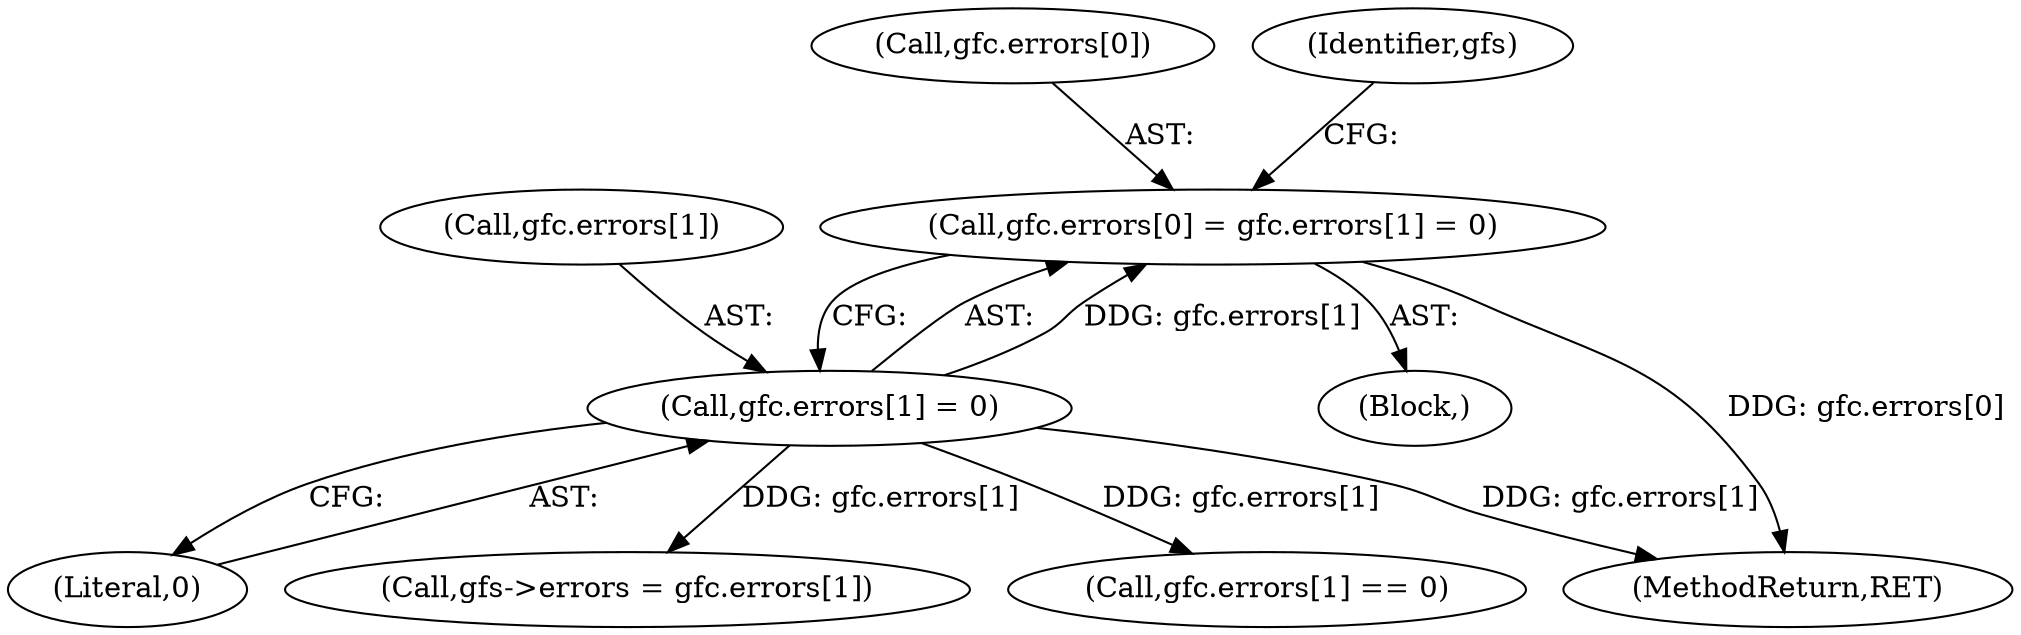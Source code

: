digraph "0_gifsicle_118a46090c50829dc543179019e6140e1235f909@array" {
"1000189" [label="(Call,gfc.errors[0] = gfc.errors[1] = 0)"];
"1000195" [label="(Call,gfc.errors[1] = 0)"];
"1000110" [label="(Block,)"];
"1000201" [label="(Literal,0)"];
"1000459" [label="(Call,gfs->errors = gfc.errors[1])"];
"1000190" [label="(Call,gfc.errors[0])"];
"1000196" [label="(Call,gfc.errors[1])"];
"1000189" [label="(Call,gfc.errors[0] = gfc.errors[1] = 0)"];
"1000472" [label="(Call,gfc.errors[1] == 0)"];
"1000500" [label="(MethodReturn,RET)"];
"1000195" [label="(Call,gfc.errors[1] = 0)"];
"1000205" [label="(Identifier,gfs)"];
"1000189" -> "1000110"  [label="AST: "];
"1000189" -> "1000195"  [label="CFG: "];
"1000190" -> "1000189"  [label="AST: "];
"1000195" -> "1000189"  [label="AST: "];
"1000205" -> "1000189"  [label="CFG: "];
"1000189" -> "1000500"  [label="DDG: gfc.errors[0]"];
"1000195" -> "1000189"  [label="DDG: gfc.errors[1]"];
"1000195" -> "1000201"  [label="CFG: "];
"1000196" -> "1000195"  [label="AST: "];
"1000201" -> "1000195"  [label="AST: "];
"1000195" -> "1000500"  [label="DDG: gfc.errors[1]"];
"1000195" -> "1000459"  [label="DDG: gfc.errors[1]"];
"1000195" -> "1000472"  [label="DDG: gfc.errors[1]"];
}
